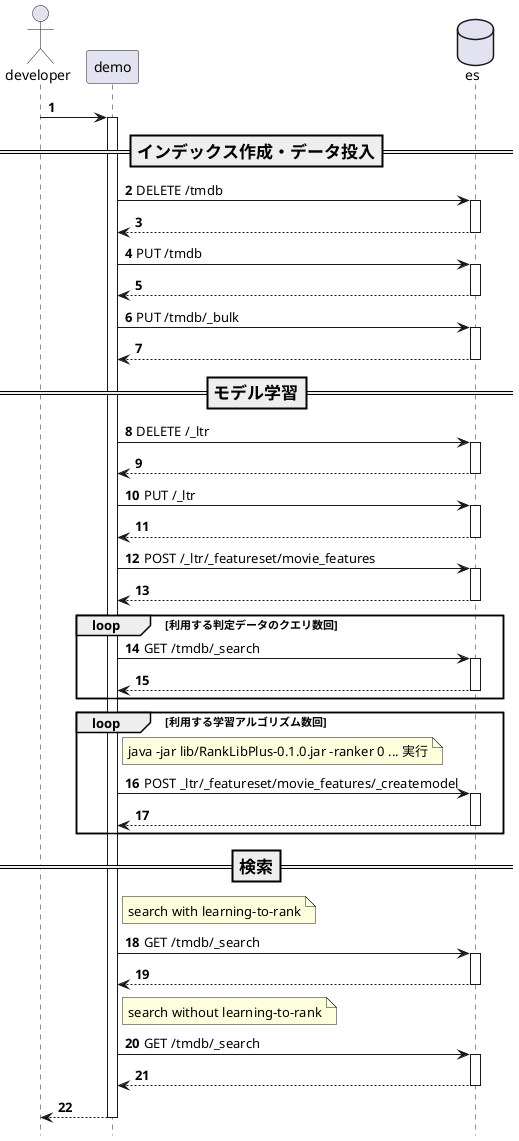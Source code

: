 @startuml es-sequence

hide footbox
skinparam monochrome false

autonumber

Actor developer
participant demo
database es

developer -> demo ++ :

=== インデックス作成・データ投入 ==

demo -> es ++ : DELETE /tmdb
return

demo -> es ++ : PUT /tmdb
return

demo -> es ++ : PUT /tmdb/_bulk
return

=== モデル学習 ==

demo -> es ++ : DELETE /_ltr
return

demo -> es ++ : PUT /_ltr
return

demo -> es ++ : POST /_ltr/_featureset/movie_features
return

loop 利用する判定データのクエリ数回
demo -> es ++ : GET /tmdb/_search
return
end

loop 利用する学習アルゴリズム数回

note right of demo
java -jar lib/RankLibPlus-0.1.0.jar -ranker 0 ... 実行
end note

demo -> es ++ : POST _ltr/_featureset/movie_features/_createmodel
return
end

=== 検索 ==

note right of demo
search with learning-to-rank
end note

demo -> es ++ : GET /tmdb/_search
return

note right of demo
search without learning-to-rank
end note

demo -> es ++ : GET /tmdb/_search
return

return

@enduml
